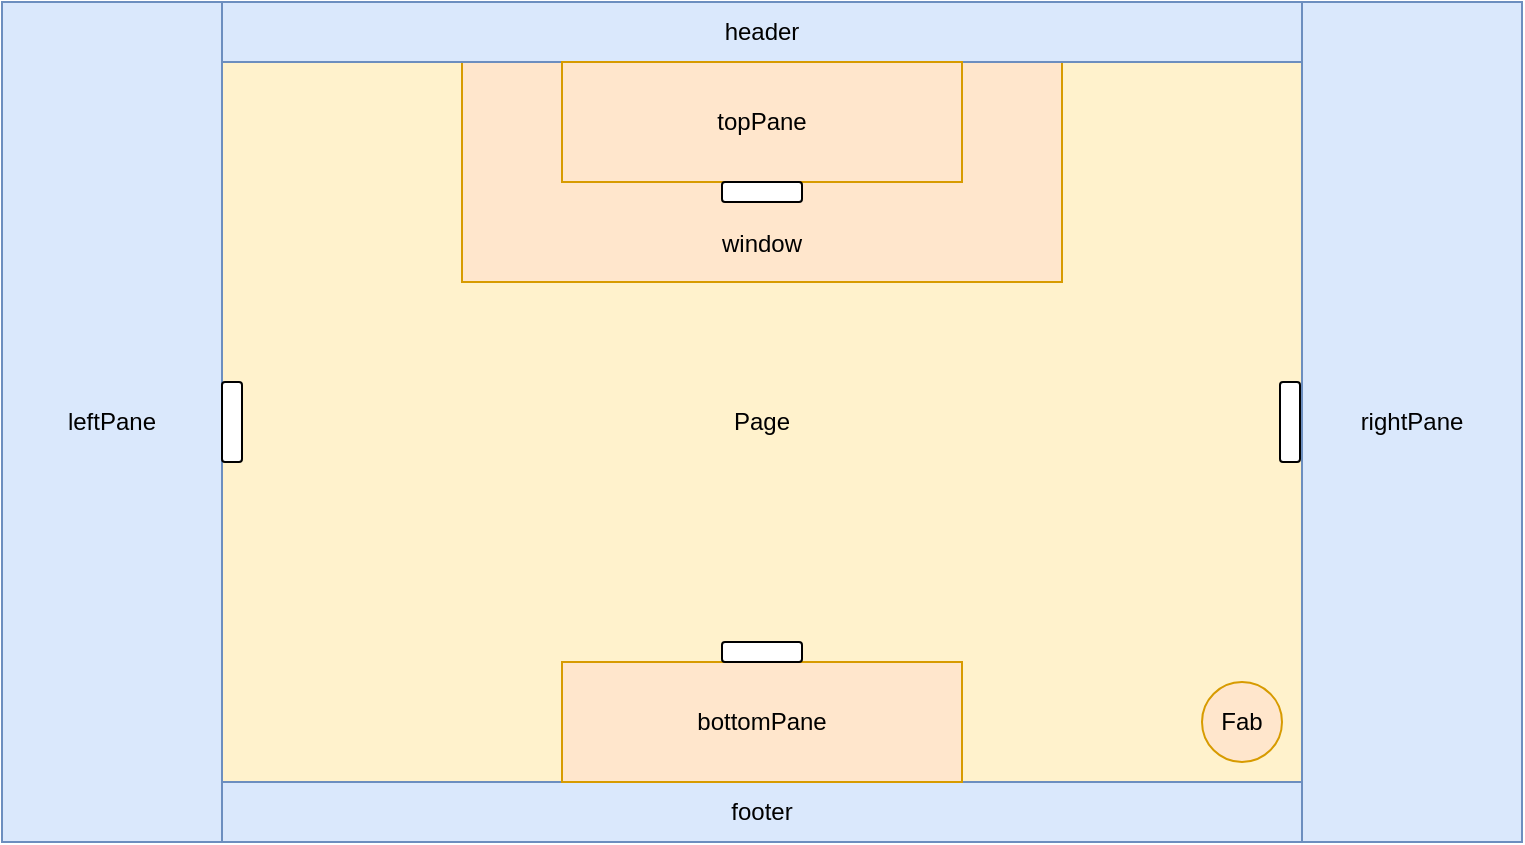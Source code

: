 <mxfile version="14.1.8" type="device" pages="2"><diagram id="IqU7WHgcD0uiOO1NTE0H" name="Old"><mxGraphModel dx="1086" dy="966" grid="1" gridSize="10" guides="1" tooltips="1" connect="1" arrows="1" fold="1" page="1" pageScale="1" pageWidth="827" pageHeight="1169" math="0" shadow="0"><root><mxCell id="0"/><mxCell id="1" parent="0"/><mxCell id="qZt2UY9Dv8WojuRAOEdF-3" value="Page" style="rounded=0;whiteSpace=wrap;html=1;fillColor=#fff2cc;strokeColor=#d6b656;" parent="1" vertex="1"><mxGeometry x="200" y="160" width="540" height="360" as="geometry"/></mxCell><mxCell id="qZt2UY9Dv8WojuRAOEdF-20" value="&lt;br&gt;&lt;br&gt;&lt;br&gt;&lt;br&gt;&lt;br&gt;window" style="rounded=0;whiteSpace=wrap;html=1;fillColor=#ffe6cc;strokeColor=#d79b00;" parent="1" vertex="1"><mxGeometry x="320" y="160" width="300" height="110" as="geometry"/></mxCell><mxCell id="qZt2UY9Dv8WojuRAOEdF-4" value="header" style="rounded=0;whiteSpace=wrap;html=1;fillColor=#dae8fc;strokeColor=#6c8ebf;" parent="1" vertex="1"><mxGeometry x="200" y="130" width="540" height="30" as="geometry"/></mxCell><mxCell id="qZt2UY9Dv8WojuRAOEdF-5" value="footer" style="rounded=0;whiteSpace=wrap;html=1;fillColor=#dae8fc;strokeColor=#6c8ebf;" parent="1" vertex="1"><mxGeometry x="200" y="520" width="540" height="30" as="geometry"/></mxCell><mxCell id="qZt2UY9Dv8WojuRAOEdF-6" value="leftPane" style="rounded=0;whiteSpace=wrap;html=1;fillColor=#dae8fc;strokeColor=#6c8ebf;" parent="1" vertex="1"><mxGeometry x="90" y="130" width="110" height="420" as="geometry"/></mxCell><mxCell id="qZt2UY9Dv8WojuRAOEdF-7" value="topPane" style="rounded=0;whiteSpace=wrap;html=1;fillColor=#ffe6cc;strokeColor=#d79b00;" parent="1" vertex="1"><mxGeometry x="370" y="160" width="200" height="60" as="geometry"/></mxCell><mxCell id="qZt2UY9Dv8WojuRAOEdF-8" value="bottomPane" style="rounded=0;whiteSpace=wrap;html=1;fillColor=#ffe6cc;strokeColor=#d79b00;" parent="1" vertex="1"><mxGeometry x="370" y="460" width="200" height="60" as="geometry"/></mxCell><mxCell id="qZt2UY9Dv8WojuRAOEdF-13" value="Fab" style="ellipse;whiteSpace=wrap;html=1;aspect=fixed;fillColor=#ffe6cc;strokeColor=#d79b00;" parent="1" vertex="1"><mxGeometry x="690" y="470" width="40" height="40" as="geometry"/></mxCell><mxCell id="qZt2UY9Dv8WojuRAOEdF-15" value="" style="rounded=1;whiteSpace=wrap;html=1;" parent="1" vertex="1"><mxGeometry x="450" y="450" width="40" height="10" as="geometry"/></mxCell><mxCell id="qZt2UY9Dv8WojuRAOEdF-17" value="" style="rounded=1;whiteSpace=wrap;html=1;" parent="1" vertex="1"><mxGeometry x="450" y="220" width="40" height="10" as="geometry"/></mxCell><mxCell id="qZt2UY9Dv8WojuRAOEdF-18" value="" style="rounded=1;whiteSpace=wrap;html=1;rotation=-90;" parent="1" vertex="1"><mxGeometry x="185" y="335" width="40" height="10" as="geometry"/></mxCell><mxCell id="qZt2UY9Dv8WojuRAOEdF-19" value="" style="rounded=1;whiteSpace=wrap;html=1;rotation=-90;" parent="1" vertex="1"><mxGeometry x="714" y="335" width="40" height="10" as="geometry"/></mxCell><mxCell id="WMmkVA8FRg6NcF7omzCK-1" value="rightPane" style="rounded=0;whiteSpace=wrap;html=1;fillColor=#dae8fc;strokeColor=#6c8ebf;" parent="1" vertex="1"><mxGeometry x="740" y="130" width="110" height="420" as="geometry"/></mxCell></root></mxGraphModel></diagram><diagram id="PAHwLbULHJEmCjxn58_3" name="new"><mxGraphModel dx="1355" dy="966" grid="1" gridSize="10" guides="1" tooltips="1" connect="1" arrows="1" fold="1" page="1" pageScale="1" pageWidth="827" pageHeight="1169" math="0" shadow="0"><root><mxCell id="wNZi5n4AixA8A-aZAgPq-0"/><mxCell id="wNZi5n4AixA8A-aZAgPq-1" parent="wNZi5n4AixA8A-aZAgPq-0"/><mxCell id="nVyYRvpWgvPGF6mqJ3dk-0" value="Page" style="rounded=0;whiteSpace=wrap;html=1;fillColor=#fff2cc;strokeColor=#d6b656;" vertex="1" parent="wNZi5n4AixA8A-aZAgPq-1"><mxGeometry x="200" y="160" width="540" height="360" as="geometry"/></mxCell><mxCell id="nVyYRvpWgvPGF6mqJ3dk-1" value="&lt;br&gt;&lt;br&gt;&lt;br&gt;&lt;br&gt;&lt;br&gt;window" style="rounded=0;whiteSpace=wrap;html=1;fillColor=#ffe6cc;strokeColor=#d79b00;" vertex="1" parent="wNZi5n4AixA8A-aZAgPq-1"><mxGeometry x="320" y="160" width="300" height="110" as="geometry"/></mxCell><mxCell id="nVyYRvpWgvPGF6mqJ3dk-2" value="header" style="rounded=0;whiteSpace=wrap;html=1;fillColor=#dae8fc;strokeColor=#6c8ebf;" vertex="1" parent="wNZi5n4AixA8A-aZAgPq-1"><mxGeometry x="200" y="130" width="540" height="30" as="geometry"/></mxCell><mxCell id="nVyYRvpWgvPGF6mqJ3dk-3" value="footer" style="rounded=0;whiteSpace=wrap;html=1;fillColor=#dae8fc;strokeColor=#6c8ebf;" vertex="1" parent="wNZi5n4AixA8A-aZAgPq-1"><mxGeometry x="200" y="520" width="540" height="30" as="geometry"/></mxCell><mxCell id="nVyYRvpWgvPGF6mqJ3dk-4" value="leftDrawer" style="rounded=0;whiteSpace=wrap;html=1;fillColor=#dae8fc;strokeColor=#6c8ebf;" vertex="1" parent="wNZi5n4AixA8A-aZAgPq-1"><mxGeometry x="90" y="130" width="110" height="420" as="geometry"/></mxCell><mxCell id="nVyYRvpWgvPGF6mqJ3dk-5" value="topPane" style="rounded=0;whiteSpace=wrap;html=1;fillColor=#ffe6cc;strokeColor=#d79b00;" vertex="1" parent="wNZi5n4AixA8A-aZAgPq-1"><mxGeometry x="370" y="160" width="200" height="60" as="geometry"/></mxCell><mxCell id="nVyYRvpWgvPGF6mqJ3dk-6" value="bottomPane" style="rounded=0;whiteSpace=wrap;html=1;fillColor=#ffe6cc;strokeColor=#d79b00;" vertex="1" parent="wNZi5n4AixA8A-aZAgPq-1"><mxGeometry x="370" y="460" width="200" height="60" as="geometry"/></mxCell><mxCell id="nVyYRvpWgvPGF6mqJ3dk-7" value="rightPane" style="rounded=0;whiteSpace=wrap;html=1;fillColor=#ffe6cc;strokeColor=#d79b00;" vertex="1" parent="wNZi5n4AixA8A-aZAgPq-1"><mxGeometry x="640" y="260" width="100" height="160" as="geometry"/></mxCell><mxCell id="nVyYRvpWgvPGF6mqJ3dk-8" value="Fab" style="ellipse;whiteSpace=wrap;html=1;aspect=fixed;fillColor=#ffe6cc;strokeColor=#d79b00;" vertex="1" parent="wNZi5n4AixA8A-aZAgPq-1"><mxGeometry x="690" y="470" width="40" height="40" as="geometry"/></mxCell><mxCell id="nVyYRvpWgvPGF6mqJ3dk-9" value="" style="rounded=1;whiteSpace=wrap;html=1;" vertex="1" parent="wNZi5n4AixA8A-aZAgPq-1"><mxGeometry x="450" y="450" width="40" height="10" as="geometry"/></mxCell><mxCell id="nVyYRvpWgvPGF6mqJ3dk-10" value="" style="rounded=1;whiteSpace=wrap;html=1;" vertex="1" parent="wNZi5n4AixA8A-aZAgPq-1"><mxGeometry x="450" y="220" width="40" height="10" as="geometry"/></mxCell><mxCell id="nVyYRvpWgvPGF6mqJ3dk-11" value="" style="rounded=1;whiteSpace=wrap;html=1;rotation=-90;" vertex="1" parent="wNZi5n4AixA8A-aZAgPq-1"><mxGeometry x="185" y="335" width="40" height="10" as="geometry"/></mxCell><mxCell id="nVyYRvpWgvPGF6mqJ3dk-12" value="" style="rounded=1;whiteSpace=wrap;html=1;rotation=-90;" vertex="1" parent="wNZi5n4AixA8A-aZAgPq-1"><mxGeometry x="616" y="335" width="40" height="10" as="geometry"/></mxCell></root></mxGraphModel></diagram></mxfile>